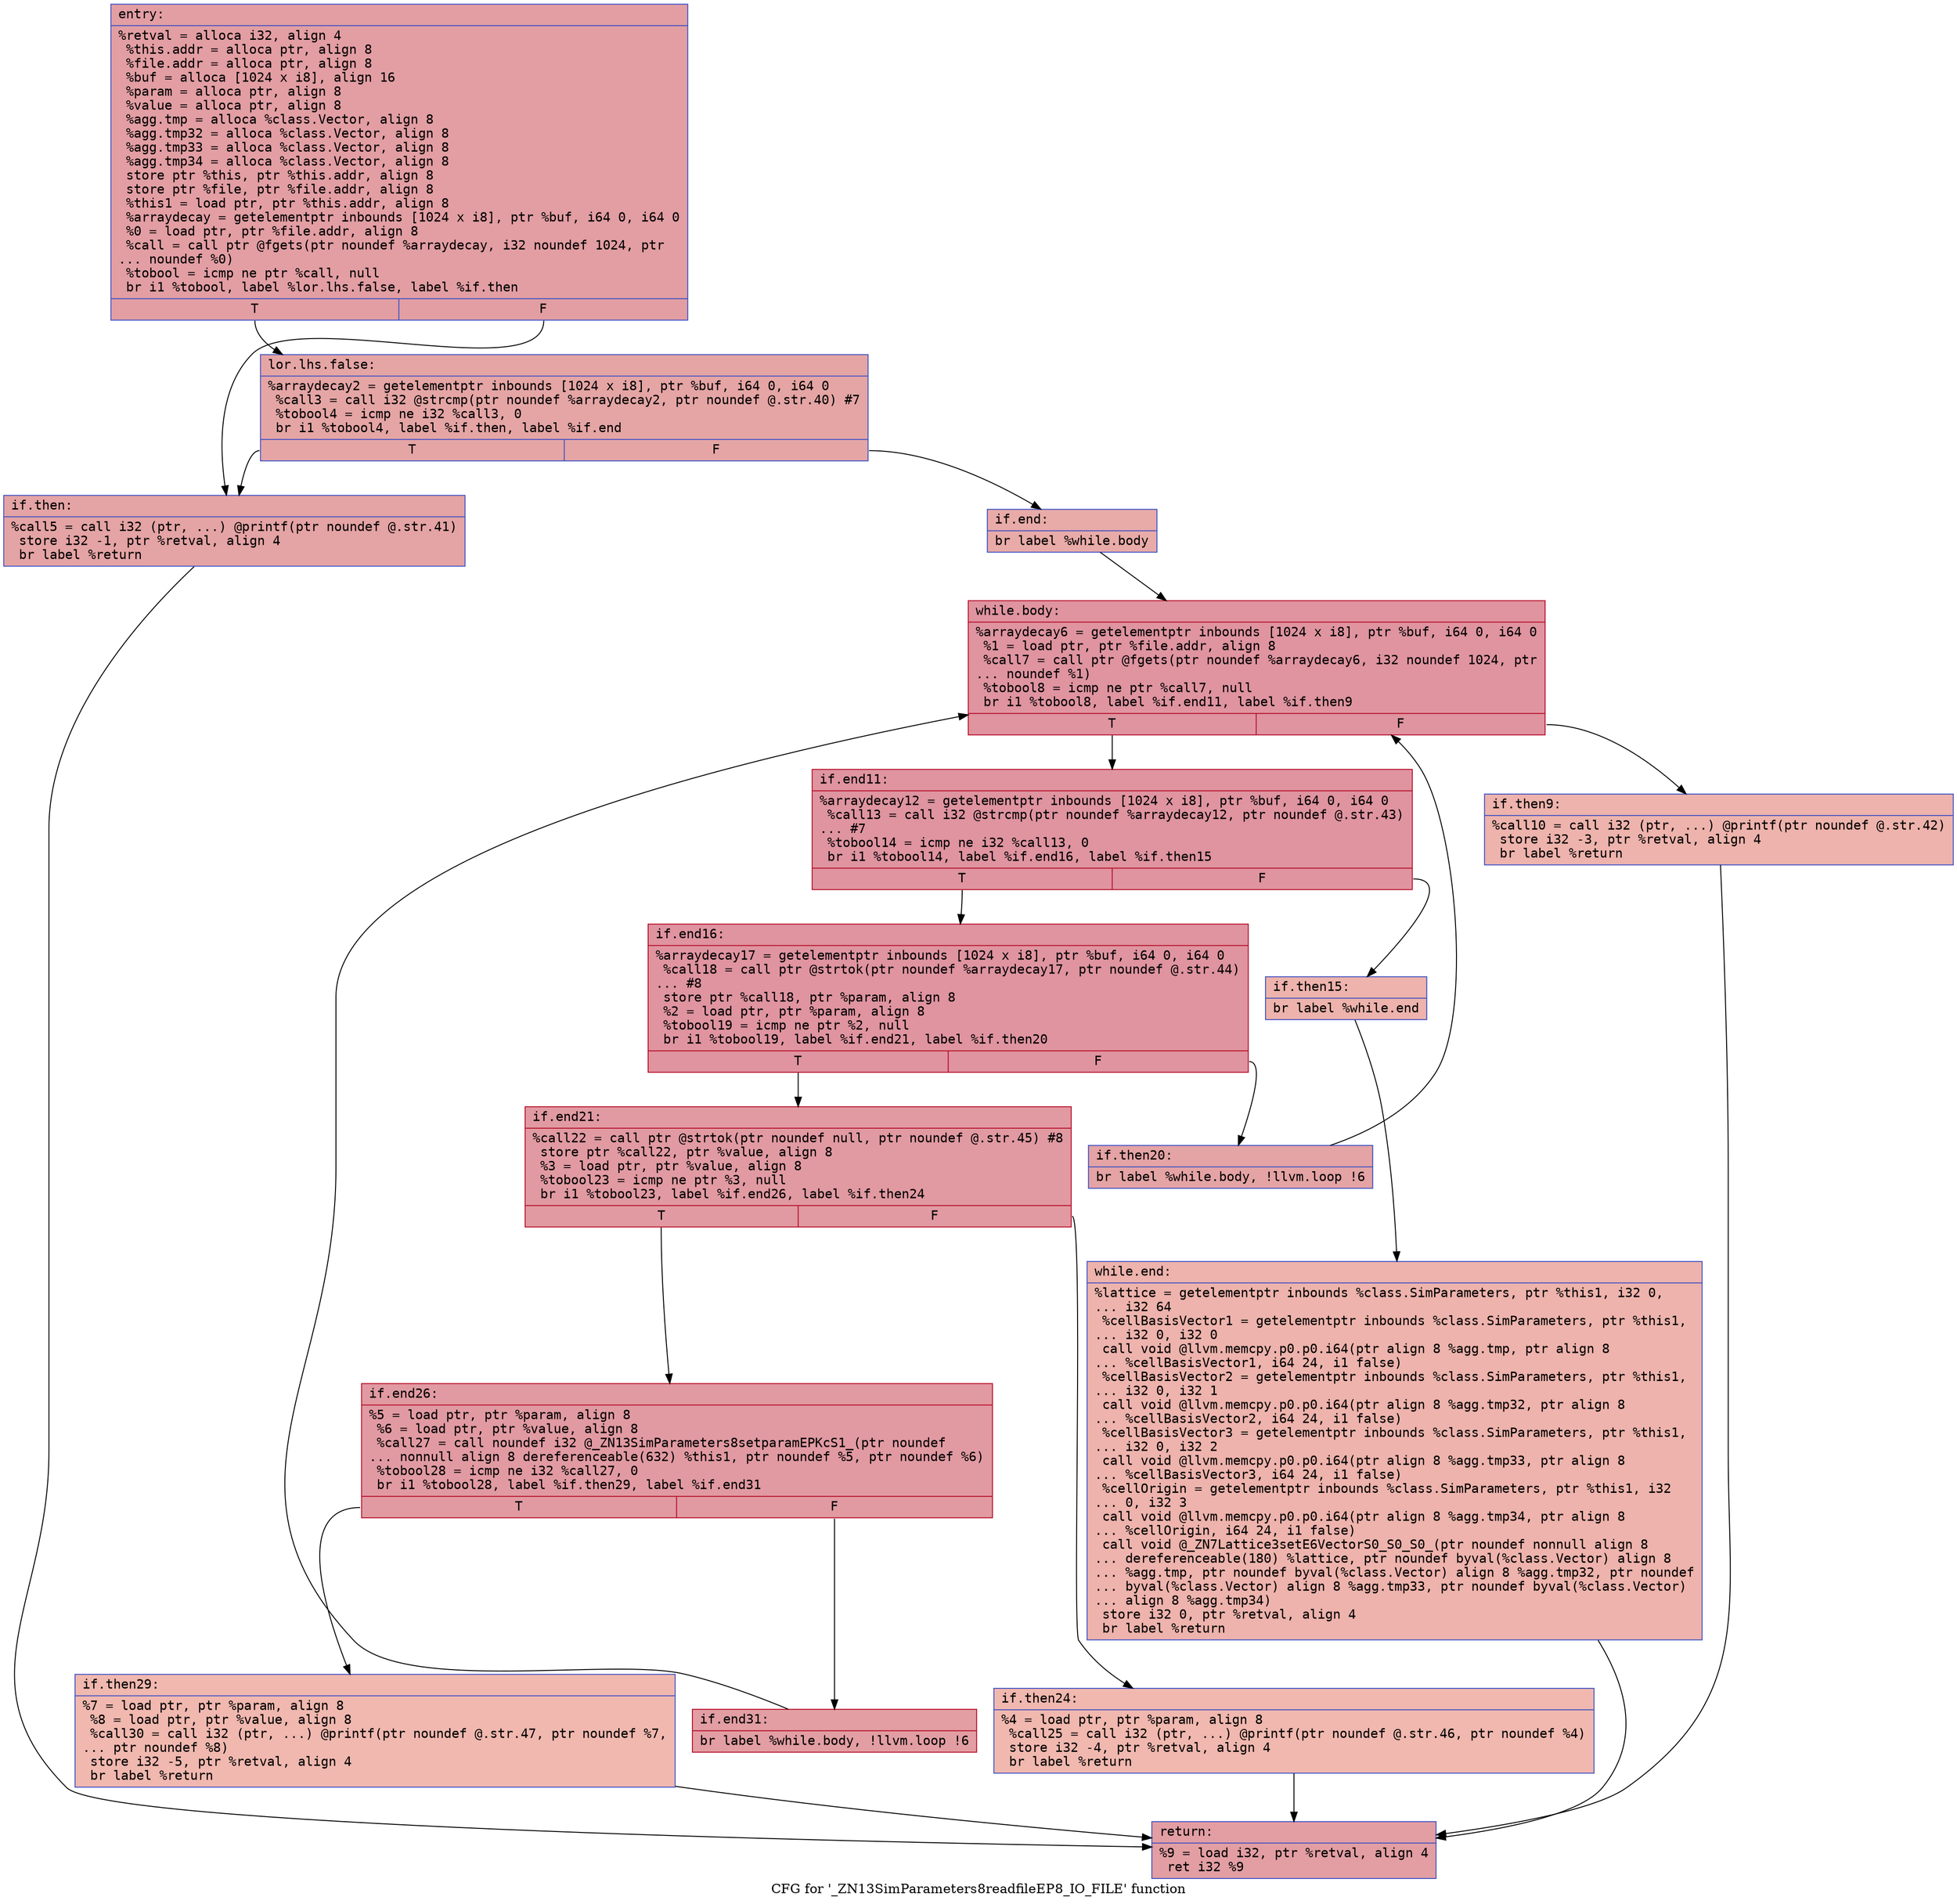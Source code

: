 digraph "CFG for '_ZN13SimParameters8readfileEP8_IO_FILE' function" {
	label="CFG for '_ZN13SimParameters8readfileEP8_IO_FILE' function";

	Node0x55f4dae966b0 [shape=record,color="#3d50c3ff", style=filled, fillcolor="#be242e70" fontname="Courier",label="{entry:\l|  %retval = alloca i32, align 4\l  %this.addr = alloca ptr, align 8\l  %file.addr = alloca ptr, align 8\l  %buf = alloca [1024 x i8], align 16\l  %param = alloca ptr, align 8\l  %value = alloca ptr, align 8\l  %agg.tmp = alloca %class.Vector, align 8\l  %agg.tmp32 = alloca %class.Vector, align 8\l  %agg.tmp33 = alloca %class.Vector, align 8\l  %agg.tmp34 = alloca %class.Vector, align 8\l  store ptr %this, ptr %this.addr, align 8\l  store ptr %file, ptr %file.addr, align 8\l  %this1 = load ptr, ptr %this.addr, align 8\l  %arraydecay = getelementptr inbounds [1024 x i8], ptr %buf, i64 0, i64 0\l  %0 = load ptr, ptr %file.addr, align 8\l  %call = call ptr @fgets(ptr noundef %arraydecay, i32 noundef 1024, ptr\l... noundef %0)\l  %tobool = icmp ne ptr %call, null\l  br i1 %tobool, label %lor.lhs.false, label %if.then\l|{<s0>T|<s1>F}}"];
	Node0x55f4dae966b0:s0 -> Node0x55f4dae977b0[tooltip="entry -> lor.lhs.false\nProbability 62.50%" ];
	Node0x55f4dae966b0:s1 -> Node0x55f4dae97860[tooltip="entry -> if.then\nProbability 37.50%" ];
	Node0x55f4dae977b0 [shape=record,color="#3d50c3ff", style=filled, fillcolor="#c5333470" fontname="Courier",label="{lor.lhs.false:\l|  %arraydecay2 = getelementptr inbounds [1024 x i8], ptr %buf, i64 0, i64 0\l  %call3 = call i32 @strcmp(ptr noundef %arraydecay2, ptr noundef @.str.40) #7\l  %tobool4 = icmp ne i32 %call3, 0\l  br i1 %tobool4, label %if.then, label %if.end\l|{<s0>T|<s1>F}}"];
	Node0x55f4dae977b0:s0 -> Node0x55f4dae97860[tooltip="lor.lhs.false -> if.then\nProbability 62.50%" ];
	Node0x55f4dae977b0:s1 -> Node0x55f4dae97cd0[tooltip="lor.lhs.false -> if.end\nProbability 37.50%" ];
	Node0x55f4dae97860 [shape=record,color="#3d50c3ff", style=filled, fillcolor="#c32e3170" fontname="Courier",label="{if.then:\l|  %call5 = call i32 (ptr, ...) @printf(ptr noundef @.str.41)\l  store i32 -1, ptr %retval, align 4\l  br label %return\l}"];
	Node0x55f4dae97860 -> Node0x55f4dae98020[tooltip="if.then -> return\nProbability 100.00%" ];
	Node0x55f4dae97cd0 [shape=record,color="#3d50c3ff", style=filled, fillcolor="#cc403a70" fontname="Courier",label="{if.end:\l|  br label %while.body\l}"];
	Node0x55f4dae97cd0 -> Node0x55f4dae98480[tooltip="if.end -> while.body\nProbability 100.00%" ];
	Node0x55f4dae98480 [shape=record,color="#b70d28ff", style=filled, fillcolor="#b70d2870" fontname="Courier",label="{while.body:\l|  %arraydecay6 = getelementptr inbounds [1024 x i8], ptr %buf, i64 0, i64 0\l  %1 = load ptr, ptr %file.addr, align 8\l  %call7 = call ptr @fgets(ptr noundef %arraydecay6, i32 noundef 1024, ptr\l... noundef %1)\l  %tobool8 = icmp ne ptr %call7, null\l  br i1 %tobool8, label %if.end11, label %if.then9\l|{<s0>T|<s1>F}}"];
	Node0x55f4dae98480:s0 -> Node0x55f4dae98830[tooltip="while.body -> if.end11\nProbability 96.88%" ];
	Node0x55f4dae98480:s1 -> Node0x55f4dae98880[tooltip="while.body -> if.then9\nProbability 3.12%" ];
	Node0x55f4dae98880 [shape=record,color="#3d50c3ff", style=filled, fillcolor="#d6524470" fontname="Courier",label="{if.then9:\l|  %call10 = call i32 (ptr, ...) @printf(ptr noundef @.str.42)\l  store i32 -3, ptr %retval, align 4\l  br label %return\l}"];
	Node0x55f4dae98880 -> Node0x55f4dae98020[tooltip="if.then9 -> return\nProbability 100.00%" ];
	Node0x55f4dae98830 [shape=record,color="#b70d28ff", style=filled, fillcolor="#b70d2870" fontname="Courier",label="{if.end11:\l|  %arraydecay12 = getelementptr inbounds [1024 x i8], ptr %buf, i64 0, i64 0\l  %call13 = call i32 @strcmp(ptr noundef %arraydecay12, ptr noundef @.str.43)\l... #7\l  %tobool14 = icmp ne i32 %call13, 0\l  br i1 %tobool14, label %if.end16, label %if.then15\l|{<s0>T|<s1>F}}"];
	Node0x55f4dae98830:s0 -> Node0x55f4dae98f80[tooltip="if.end11 -> if.end16\nProbability 96.88%" ];
	Node0x55f4dae98830:s1 -> Node0x55f4dae99000[tooltip="if.end11 -> if.then15\nProbability 3.12%" ];
	Node0x55f4dae99000 [shape=record,color="#3d50c3ff", style=filled, fillcolor="#d6524470" fontname="Courier",label="{if.then15:\l|  br label %while.end\l}"];
	Node0x55f4dae99000 -> Node0x55f4dae99130[tooltip="if.then15 -> while.end\nProbability 100.00%" ];
	Node0x55f4dae98f80 [shape=record,color="#b70d28ff", style=filled, fillcolor="#b70d2870" fontname="Courier",label="{if.end16:\l|  %arraydecay17 = getelementptr inbounds [1024 x i8], ptr %buf, i64 0, i64 0\l  %call18 = call ptr @strtok(ptr noundef %arraydecay17, ptr noundef @.str.44)\l... #8\l  store ptr %call18, ptr %param, align 8\l  %2 = load ptr, ptr %param, align 8\l  %tobool19 = icmp ne ptr %2, null\l  br i1 %tobool19, label %if.end21, label %if.then20\l|{<s0>T|<s1>F}}"];
	Node0x55f4dae98f80:s0 -> Node0x55f4dae9a6d0[tooltip="if.end16 -> if.end21\nProbability 62.50%" ];
	Node0x55f4dae98f80:s1 -> Node0x55f4dae9a7b0[tooltip="if.end16 -> if.then20\nProbability 37.50%" ];
	Node0x55f4dae9a7b0 [shape=record,color="#3d50c3ff", style=filled, fillcolor="#c32e3170" fontname="Courier",label="{if.then20:\l|  br label %while.body, !llvm.loop !6\l}"];
	Node0x55f4dae9a7b0 -> Node0x55f4dae98480[tooltip="if.then20 -> while.body\nProbability 100.00%" ];
	Node0x55f4dae9a6d0 [shape=record,color="#b70d28ff", style=filled, fillcolor="#bb1b2c70" fontname="Courier",label="{if.end21:\l|  %call22 = call ptr @strtok(ptr noundef null, ptr noundef @.str.45) #8\l  store ptr %call22, ptr %value, align 8\l  %3 = load ptr, ptr %value, align 8\l  %tobool23 = icmp ne ptr %3, null\l  br i1 %tobool23, label %if.end26, label %if.then24\l|{<s0>T|<s1>F}}"];
	Node0x55f4dae9a6d0:s0 -> Node0x55f4dae9b840[tooltip="if.end21 -> if.end26\nProbability 96.88%" ];
	Node0x55f4dae9a6d0:s1 -> Node0x55f4dae9b8c0[tooltip="if.end21 -> if.then24\nProbability 3.12%" ];
	Node0x55f4dae9b8c0 [shape=record,color="#3d50c3ff", style=filled, fillcolor="#dc5d4a70" fontname="Courier",label="{if.then24:\l|  %4 = load ptr, ptr %param, align 8\l  %call25 = call i32 (ptr, ...) @printf(ptr noundef @.str.46, ptr noundef %4)\l  store i32 -4, ptr %retval, align 4\l  br label %return\l}"];
	Node0x55f4dae9b8c0 -> Node0x55f4dae98020[tooltip="if.then24 -> return\nProbability 100.00%" ];
	Node0x55f4dae9b840 [shape=record,color="#b70d28ff", style=filled, fillcolor="#bb1b2c70" fontname="Courier",label="{if.end26:\l|  %5 = load ptr, ptr %param, align 8\l  %6 = load ptr, ptr %value, align 8\l  %call27 = call noundef i32 @_ZN13SimParameters8setparamEPKcS1_(ptr noundef\l... nonnull align 8 dereferenceable(632) %this1, ptr noundef %5, ptr noundef %6)\l  %tobool28 = icmp ne i32 %call27, 0\l  br i1 %tobool28, label %if.then29, label %if.end31\l|{<s0>T|<s1>F}}"];
	Node0x55f4dae9b840:s0 -> Node0x55f4dae9c560[tooltip="if.end26 -> if.then29\nProbability 3.12%" ];
	Node0x55f4dae9b840:s1 -> Node0x55f4dae9c5b0[tooltip="if.end26 -> if.end31\nProbability 96.88%" ];
	Node0x55f4dae9c560 [shape=record,color="#3d50c3ff", style=filled, fillcolor="#dc5d4a70" fontname="Courier",label="{if.then29:\l|  %7 = load ptr, ptr %param, align 8\l  %8 = load ptr, ptr %value, align 8\l  %call30 = call i32 (ptr, ...) @printf(ptr noundef @.str.47, ptr noundef %7,\l... ptr noundef %8)\l  store i32 -5, ptr %retval, align 4\l  br label %return\l}"];
	Node0x55f4dae9c560 -> Node0x55f4dae98020[tooltip="if.then29 -> return\nProbability 100.00%" ];
	Node0x55f4dae9c5b0 [shape=record,color="#b70d28ff", style=filled, fillcolor="#be242e70" fontname="Courier",label="{if.end31:\l|  br label %while.body, !llvm.loop !6\l}"];
	Node0x55f4dae9c5b0 -> Node0x55f4dae98480[tooltip="if.end31 -> while.body\nProbability 100.00%" ];
	Node0x55f4dae99130 [shape=record,color="#3d50c3ff", style=filled, fillcolor="#d6524470" fontname="Courier",label="{while.end:\l|  %lattice = getelementptr inbounds %class.SimParameters, ptr %this1, i32 0,\l... i32 64\l  %cellBasisVector1 = getelementptr inbounds %class.SimParameters, ptr %this1,\l... i32 0, i32 0\l  call void @llvm.memcpy.p0.p0.i64(ptr align 8 %agg.tmp, ptr align 8\l... %cellBasisVector1, i64 24, i1 false)\l  %cellBasisVector2 = getelementptr inbounds %class.SimParameters, ptr %this1,\l... i32 0, i32 1\l  call void @llvm.memcpy.p0.p0.i64(ptr align 8 %agg.tmp32, ptr align 8\l... %cellBasisVector2, i64 24, i1 false)\l  %cellBasisVector3 = getelementptr inbounds %class.SimParameters, ptr %this1,\l... i32 0, i32 2\l  call void @llvm.memcpy.p0.p0.i64(ptr align 8 %agg.tmp33, ptr align 8\l... %cellBasisVector3, i64 24, i1 false)\l  %cellOrigin = getelementptr inbounds %class.SimParameters, ptr %this1, i32\l... 0, i32 3\l  call void @llvm.memcpy.p0.p0.i64(ptr align 8 %agg.tmp34, ptr align 8\l... %cellOrigin, i64 24, i1 false)\l  call void @_ZN7Lattice3setE6VectorS0_S0_S0_(ptr noundef nonnull align 8\l... dereferenceable(180) %lattice, ptr noundef byval(%class.Vector) align 8\l... %agg.tmp, ptr noundef byval(%class.Vector) align 8 %agg.tmp32, ptr noundef\l... byval(%class.Vector) align 8 %agg.tmp33, ptr noundef byval(%class.Vector)\l... align 8 %agg.tmp34)\l  store i32 0, ptr %retval, align 4\l  br label %return\l}"];
	Node0x55f4dae99130 -> Node0x55f4dae98020[tooltip="while.end -> return\nProbability 100.00%" ];
	Node0x55f4dae98020 [shape=record,color="#3d50c3ff", style=filled, fillcolor="#be242e70" fontname="Courier",label="{return:\l|  %9 = load i32, ptr %retval, align 4\l  ret i32 %9\l}"];
}
